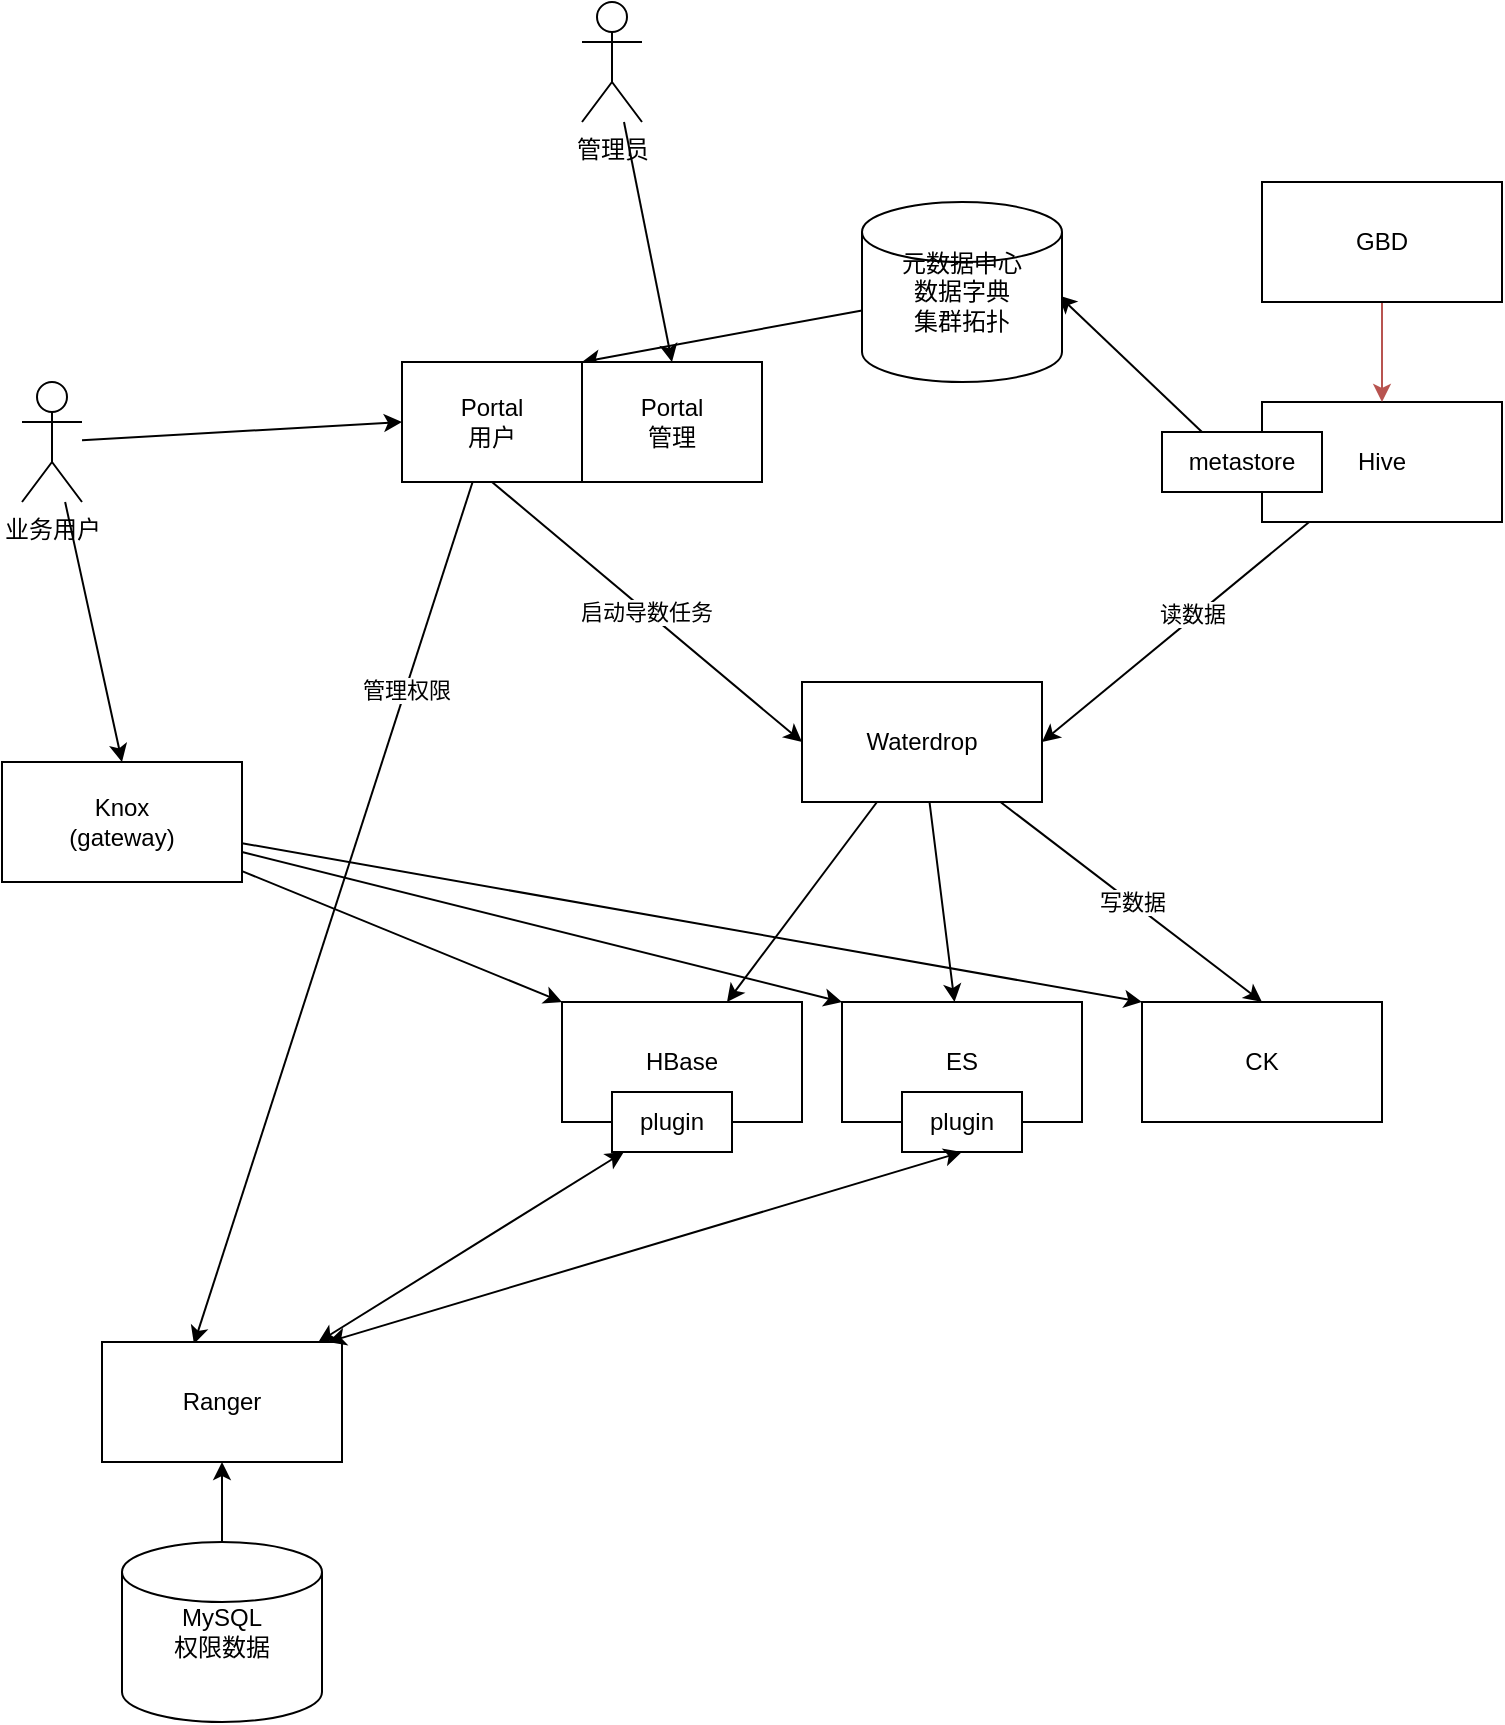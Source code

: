 <mxfile version="13.6.2" type="device"><diagram id="ZQolNJtoA7kQUeznRwiQ" name="Page-1"><mxGraphModel dx="1039" dy="572" grid="1" gridSize="10" guides="1" tooltips="1" connect="1" arrows="1" fold="1" page="1" pageScale="1" pageWidth="827" pageHeight="1169" math="0" shadow="0"><root><mxCell id="0"/><mxCell id="1" parent="0"/><mxCell id="M5hsKy5QpKZShda47FJe-22" style="edgeStyle=none;rounded=0;orthogonalLoop=1;jettySize=auto;html=1;entryX=0.383;entryY=0.017;entryDx=0;entryDy=0;entryPerimeter=0;startArrow=none;startFill=0;" edge="1" parent="1" source="M5hsKy5QpKZShda47FJe-1" target="M5hsKy5QpKZShda47FJe-17"><mxGeometry relative="1" as="geometry"/></mxCell><mxCell id="M5hsKy5QpKZShda47FJe-26" value="管理权限" style="edgeLabel;html=1;align=center;verticalAlign=middle;resizable=0;points=[];" vertex="1" connectable="0" parent="M5hsKy5QpKZShda47FJe-22"><mxGeometry x="-0.517" relative="1" as="geometry"><mxPoint as="offset"/></mxGeometry></mxCell><mxCell id="M5hsKy5QpKZShda47FJe-32" style="edgeStyle=none;rounded=0;orthogonalLoop=1;jettySize=auto;html=1;startArrow=none;startFill=0;exitX=0.25;exitY=0;exitDx=0;exitDy=0;entryX=0.983;entryY=0.519;entryDx=0;entryDy=0;entryPerimeter=0;" edge="1" parent="1" source="M5hsKy5QpKZShda47FJe-33" target="M5hsKy5QpKZShda47FJe-6"><mxGeometry relative="1" as="geometry"><mxPoint x="610" y="185" as="targetPoint"/></mxGeometry></mxCell><mxCell id="M5hsKy5QpKZShda47FJe-1" value="Portal&lt;br&gt;用户" style="rounded=0;whiteSpace=wrap;html=1;" vertex="1" parent="1"><mxGeometry x="240" y="220" width="90" height="60" as="geometry"/></mxCell><mxCell id="M5hsKy5QpKZShda47FJe-14" style="rounded=0;orthogonalLoop=1;jettySize=auto;html=1;" edge="1" parent="1" source="M5hsKy5QpKZShda47FJe-2" target="M5hsKy5QpKZShda47FJe-10"><mxGeometry relative="1" as="geometry"/></mxCell><mxCell id="M5hsKy5QpKZShda47FJe-15" style="edgeStyle=none;rounded=0;orthogonalLoop=1;jettySize=auto;html=1;" edge="1" parent="1" source="M5hsKy5QpKZShda47FJe-2" target="M5hsKy5QpKZShda47FJe-12"><mxGeometry relative="1" as="geometry"/></mxCell><mxCell id="M5hsKy5QpKZShda47FJe-16" value="写数据" style="edgeStyle=none;rounded=0;orthogonalLoop=1;jettySize=auto;html=1;entryX=0.5;entryY=0;entryDx=0;entryDy=0;" edge="1" parent="1" source="M5hsKy5QpKZShda47FJe-2" target="M5hsKy5QpKZShda47FJe-11"><mxGeometry relative="1" as="geometry"/></mxCell><mxCell id="M5hsKy5QpKZShda47FJe-2" value="Waterdrop" style="rounded=0;whiteSpace=wrap;html=1;" vertex="1" parent="1"><mxGeometry x="440" y="380" width="120" height="60" as="geometry"/></mxCell><mxCell id="M5hsKy5QpKZShda47FJe-3" value="启动导数任务" style="endArrow=classic;html=1;entryX=0;entryY=0.5;entryDx=0;entryDy=0;exitX=0.5;exitY=1;exitDx=0;exitDy=0;" edge="1" parent="1" source="M5hsKy5QpKZShda47FJe-1" target="M5hsKy5QpKZShda47FJe-2"><mxGeometry width="50" height="50" relative="1" as="geometry"><mxPoint x="250" y="300" as="sourcePoint"/><mxPoint x="300" y="250" as="targetPoint"/><Array as="points"/></mxGeometry></mxCell><mxCell id="M5hsKy5QpKZShda47FJe-5" style="rounded=0;orthogonalLoop=1;jettySize=auto;html=1;entryX=0;entryY=0.5;entryDx=0;entryDy=0;" edge="1" parent="1" source="M5hsKy5QpKZShda47FJe-4" target="M5hsKy5QpKZShda47FJe-1"><mxGeometry relative="1" as="geometry"/></mxCell><mxCell id="M5hsKy5QpKZShda47FJe-19" style="edgeStyle=none;rounded=0;orthogonalLoop=1;jettySize=auto;html=1;entryX=0.5;entryY=0;entryDx=0;entryDy=0;" edge="1" parent="1" source="M5hsKy5QpKZShda47FJe-4" target="M5hsKy5QpKZShda47FJe-18"><mxGeometry relative="1" as="geometry"/></mxCell><mxCell id="M5hsKy5QpKZShda47FJe-4" value="业务用户" style="shape=umlActor;verticalLabelPosition=bottom;verticalAlign=top;html=1;outlineConnect=0;" vertex="1" parent="1"><mxGeometry x="50" y="230" width="30" height="60" as="geometry"/></mxCell><mxCell id="M5hsKy5QpKZShda47FJe-8" style="rounded=0;orthogonalLoop=1;jettySize=auto;html=1;entryX=1;entryY=0;entryDx=0;entryDy=0;" edge="1" parent="1" source="M5hsKy5QpKZShda47FJe-6" target="M5hsKy5QpKZShda47FJe-1"><mxGeometry relative="1" as="geometry"/></mxCell><mxCell id="M5hsKy5QpKZShda47FJe-6" value="元数据中心&lt;br&gt;数据字典&lt;br&gt;集群拓扑" style="shape=cylinder2;whiteSpace=wrap;html=1;boundedLbl=1;backgroundOutline=1;size=15;" vertex="1" parent="1"><mxGeometry x="470" y="140" width="100" height="90" as="geometry"/></mxCell><mxCell id="M5hsKy5QpKZShda47FJe-13" style="rounded=0;orthogonalLoop=1;jettySize=auto;html=1;entryX=1;entryY=0.5;entryDx=0;entryDy=0;" edge="1" parent="1" source="M5hsKy5QpKZShda47FJe-9" target="M5hsKy5QpKZShda47FJe-2"><mxGeometry relative="1" as="geometry"/></mxCell><mxCell id="M5hsKy5QpKZShda47FJe-27" value="读数据" style="edgeLabel;html=1;align=center;verticalAlign=middle;resizable=0;points=[];" vertex="1" connectable="0" parent="M5hsKy5QpKZShda47FJe-13"><mxGeometry x="-0.136" y="-2" relative="1" as="geometry"><mxPoint as="offset"/></mxGeometry></mxCell><mxCell id="M5hsKy5QpKZShda47FJe-9" value="Hive" style="rounded=0;whiteSpace=wrap;html=1;" vertex="1" parent="1"><mxGeometry x="670" y="240" width="120" height="60" as="geometry"/></mxCell><mxCell id="M5hsKy5QpKZShda47FJe-10" value="HBase" style="rounded=0;whiteSpace=wrap;html=1;" vertex="1" parent="1"><mxGeometry x="320" y="540" width="120" height="60" as="geometry"/></mxCell><mxCell id="M5hsKy5QpKZShda47FJe-11" value="CK" style="rounded=0;whiteSpace=wrap;html=1;" vertex="1" parent="1"><mxGeometry x="610" y="540" width="120" height="60" as="geometry"/></mxCell><mxCell id="M5hsKy5QpKZShda47FJe-12" value="ES" style="rounded=0;whiteSpace=wrap;html=1;" vertex="1" parent="1"><mxGeometry x="460" y="540" width="120" height="60" as="geometry"/></mxCell><mxCell id="M5hsKy5QpKZShda47FJe-21" style="edgeStyle=none;rounded=0;orthogonalLoop=1;jettySize=auto;html=1;startArrow=classic;startFill=1;" edge="1" parent="1" source="M5hsKy5QpKZShda47FJe-17" target="M5hsKy5QpKZShda47FJe-20"><mxGeometry relative="1" as="geometry"/></mxCell><mxCell id="M5hsKy5QpKZShda47FJe-39" style="edgeStyle=none;rounded=0;orthogonalLoop=1;jettySize=auto;html=1;startArrow=none;startFill=0;" edge="1" parent="1" source="M5hsKy5QpKZShda47FJe-38" target="M5hsKy5QpKZShda47FJe-17"><mxGeometry relative="1" as="geometry"><mxPoint x="210" y="800" as="targetPoint"/></mxGeometry></mxCell><mxCell id="M5hsKy5QpKZShda47FJe-17" value="Ranger" style="rounded=0;whiteSpace=wrap;html=1;" vertex="1" parent="1"><mxGeometry x="90" y="710" width="120" height="60" as="geometry"/></mxCell><mxCell id="M5hsKy5QpKZShda47FJe-23" style="edgeStyle=none;rounded=0;orthogonalLoop=1;jettySize=auto;html=1;entryX=0;entryY=0;entryDx=0;entryDy=0;startArrow=none;startFill=0;" edge="1" parent="1" source="M5hsKy5QpKZShda47FJe-18" target="M5hsKy5QpKZShda47FJe-10"><mxGeometry relative="1" as="geometry"/></mxCell><mxCell id="M5hsKy5QpKZShda47FJe-24" style="edgeStyle=none;rounded=0;orthogonalLoop=1;jettySize=auto;html=1;entryX=0;entryY=0;entryDx=0;entryDy=0;startArrow=none;startFill=0;" edge="1" parent="1" source="M5hsKy5QpKZShda47FJe-18" target="M5hsKy5QpKZShda47FJe-12"><mxGeometry relative="1" as="geometry"/></mxCell><mxCell id="M5hsKy5QpKZShda47FJe-25" style="edgeStyle=none;rounded=0;orthogonalLoop=1;jettySize=auto;html=1;entryX=0;entryY=0;entryDx=0;entryDy=0;startArrow=none;startFill=0;" edge="1" parent="1" source="M5hsKy5QpKZShda47FJe-18" target="M5hsKy5QpKZShda47FJe-11"><mxGeometry relative="1" as="geometry"/></mxCell><mxCell id="M5hsKy5QpKZShda47FJe-18" value="Knox&lt;br&gt;(gateway)" style="rounded=0;whiteSpace=wrap;html=1;" vertex="1" parent="1"><mxGeometry x="40" y="420" width="120" height="60" as="geometry"/></mxCell><mxCell id="M5hsKy5QpKZShda47FJe-20" value="plugin" style="rounded=0;whiteSpace=wrap;html=1;" vertex="1" parent="1"><mxGeometry x="345" y="585" width="60" height="30" as="geometry"/></mxCell><mxCell id="M5hsKy5QpKZShda47FJe-29" style="edgeStyle=none;rounded=0;orthogonalLoop=1;jettySize=auto;html=1;startArrow=none;startFill=0;fillColor=#f8cecc;strokeColor=#b85450;" edge="1" parent="1" source="M5hsKy5QpKZShda47FJe-28" target="M5hsKy5QpKZShda47FJe-9"><mxGeometry relative="1" as="geometry"/></mxCell><mxCell id="M5hsKy5QpKZShda47FJe-28" value="GBD" style="rounded=0;whiteSpace=wrap;html=1;" vertex="1" parent="1"><mxGeometry x="670" y="130" width="120" height="60" as="geometry"/></mxCell><mxCell id="M5hsKy5QpKZShda47FJe-31" style="edgeStyle=none;rounded=0;orthogonalLoop=1;jettySize=auto;html=1;startArrow=none;startFill=0;entryX=0.5;entryY=0;entryDx=0;entryDy=0;" edge="1" parent="1" source="M5hsKy5QpKZShda47FJe-30" target="M5hsKy5QpKZShda47FJe-34"><mxGeometry relative="1" as="geometry"/></mxCell><mxCell id="M5hsKy5QpKZShda47FJe-30" value="管理员" style="shape=umlActor;verticalLabelPosition=bottom;verticalAlign=top;html=1;outlineConnect=0;" vertex="1" parent="1"><mxGeometry x="330" y="40" width="30" height="60" as="geometry"/></mxCell><mxCell id="M5hsKy5QpKZShda47FJe-33" value="metastore" style="rounded=0;whiteSpace=wrap;html=1;" vertex="1" parent="1"><mxGeometry x="620" y="255" width="80" height="30" as="geometry"/></mxCell><mxCell id="M5hsKy5QpKZShda47FJe-34" value="Portal&lt;br&gt;管理" style="rounded=0;whiteSpace=wrap;html=1;" vertex="1" parent="1"><mxGeometry x="330" y="220" width="90" height="60" as="geometry"/></mxCell><mxCell id="M5hsKy5QpKZShda47FJe-35" value="plugin" style="rounded=0;whiteSpace=wrap;html=1;" vertex="1" parent="1"><mxGeometry x="490" y="585" width="60" height="30" as="geometry"/></mxCell><mxCell id="M5hsKy5QpKZShda47FJe-36" style="edgeStyle=none;rounded=0;orthogonalLoop=1;jettySize=auto;html=1;startArrow=classic;startFill=1;entryX=0.5;entryY=1;entryDx=0;entryDy=0;exitX=0.942;exitY=0;exitDx=0;exitDy=0;exitPerimeter=0;" edge="1" parent="1" source="M5hsKy5QpKZShda47FJe-17" target="M5hsKy5QpKZShda47FJe-35"><mxGeometry relative="1" as="geometry"><mxPoint x="208.214" y="720" as="sourcePoint"/><mxPoint x="360.893" y="625" as="targetPoint"/></mxGeometry></mxCell><mxCell id="M5hsKy5QpKZShda47FJe-38" value="MySQL&lt;br&gt;权限数据" style="shape=cylinder2;whiteSpace=wrap;html=1;boundedLbl=1;backgroundOutline=1;size=15;" vertex="1" parent="1"><mxGeometry x="100" y="810" width="100" height="90" as="geometry"/></mxCell></root></mxGraphModel></diagram></mxfile>